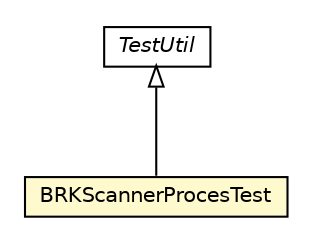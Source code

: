 #!/usr/local/bin/dot
#
# Class diagram 
# Generated by UMLGraph version R5_6-24-gf6e263 (http://www.umlgraph.org/)
#

digraph G {
	edge [fontname="Helvetica",fontsize=10,labelfontname="Helvetica",labelfontsize=10];
	node [fontname="Helvetica",fontsize=10,shape=plaintext];
	nodesep=0.25;
	ranksep=0.5;
	// nl.b3p.brmo.persistence.staging.BRKScannerProcesTest
	c36 [label=<<table title="nl.b3p.brmo.persistence.staging.BRKScannerProcesTest" border="0" cellborder="1" cellspacing="0" cellpadding="2" port="p" bgcolor="lemonChiffon" href="./BRKScannerProcesTest.html">
		<tr><td><table border="0" cellspacing="0" cellpadding="1">
<tr><td align="center" balign="center"> BRKScannerProcesTest </td></tr>
		</table></td></tr>
		</table>>, URL="./BRKScannerProcesTest.html", fontname="Helvetica", fontcolor="black", fontsize=10.0];
	// nl.b3p.brmo.persistence.TestUtil
	c40 [label=<<table title="nl.b3p.brmo.persistence.TestUtil" border="0" cellborder="1" cellspacing="0" cellpadding="2" port="p" href="../TestUtil.html">
		<tr><td><table border="0" cellspacing="0" cellpadding="1">
<tr><td align="center" balign="center"><font face="Helvetica-Oblique"> TestUtil </font></td></tr>
		</table></td></tr>
		</table>>, URL="../TestUtil.html", fontname="Helvetica", fontcolor="black", fontsize=10.0];
	//nl.b3p.brmo.persistence.staging.BRKScannerProcesTest extends nl.b3p.brmo.persistence.TestUtil
	c40:p -> c36:p [dir=back,arrowtail=empty];
}


